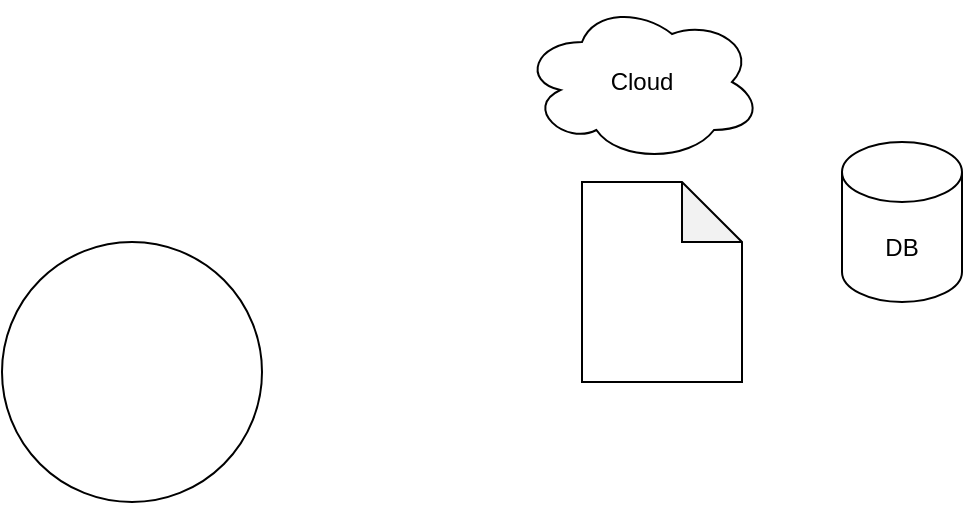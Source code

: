 <mxfile version="21.8.1" type="github">
  <diagram name="Page-1" id="4ZYLjpREoYJ-SPllUXj2">
    <mxGraphModel dx="872" dy="491" grid="1" gridSize="10" guides="1" tooltips="1" connect="1" arrows="1" fold="1" page="1" pageScale="1" pageWidth="850" pageHeight="1100" math="0" shadow="0">
      <root>
        <mxCell id="0" />
        <mxCell id="1" parent="0" />
        <mxCell id="8hIUl5fMBIBqwWc4Kuq3-1" value="Cloud" style="ellipse;shape=cloud;whiteSpace=wrap;html=1;" vertex="1" parent="1">
          <mxGeometry x="530" y="50" width="120" height="80" as="geometry" />
        </mxCell>
        <mxCell id="8hIUl5fMBIBqwWc4Kuq3-2" value="DB" style="shape=cylinder3;whiteSpace=wrap;html=1;boundedLbl=1;backgroundOutline=1;size=15;" vertex="1" parent="1">
          <mxGeometry x="690" y="120" width="60" height="80" as="geometry" />
        </mxCell>
        <mxCell id="8hIUl5fMBIBqwWc4Kuq3-3" value="" style="shape=note;whiteSpace=wrap;html=1;backgroundOutline=1;darkOpacity=0.05;" vertex="1" parent="1">
          <mxGeometry x="560" y="140" width="80" height="100" as="geometry" />
        </mxCell>
        <mxCell id="8hIUl5fMBIBqwWc4Kuq3-4" value="" style="ellipse;whiteSpace=wrap;html=1;aspect=fixed;" vertex="1" parent="1">
          <mxGeometry x="270" y="170" width="130" height="130" as="geometry" />
        </mxCell>
      </root>
    </mxGraphModel>
  </diagram>
</mxfile>
